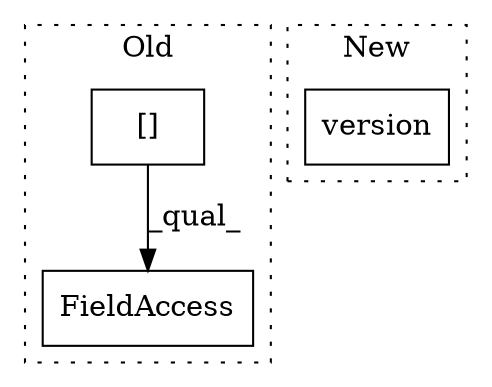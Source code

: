 digraph G {
subgraph cluster0 {
1 [label="[]" a="2" s="187,223" l="35,1" shape="box"];
3 [label="FieldAccess" a="22" s="187" l="45" shape="box"];
label = "Old";
style="dotted";
}
subgraph cluster1 {
2 [label="version" a="32" s="211,230" l="8,1" shape="box"];
label = "New";
style="dotted";
}
1 -> 3 [label="_qual_"];
}